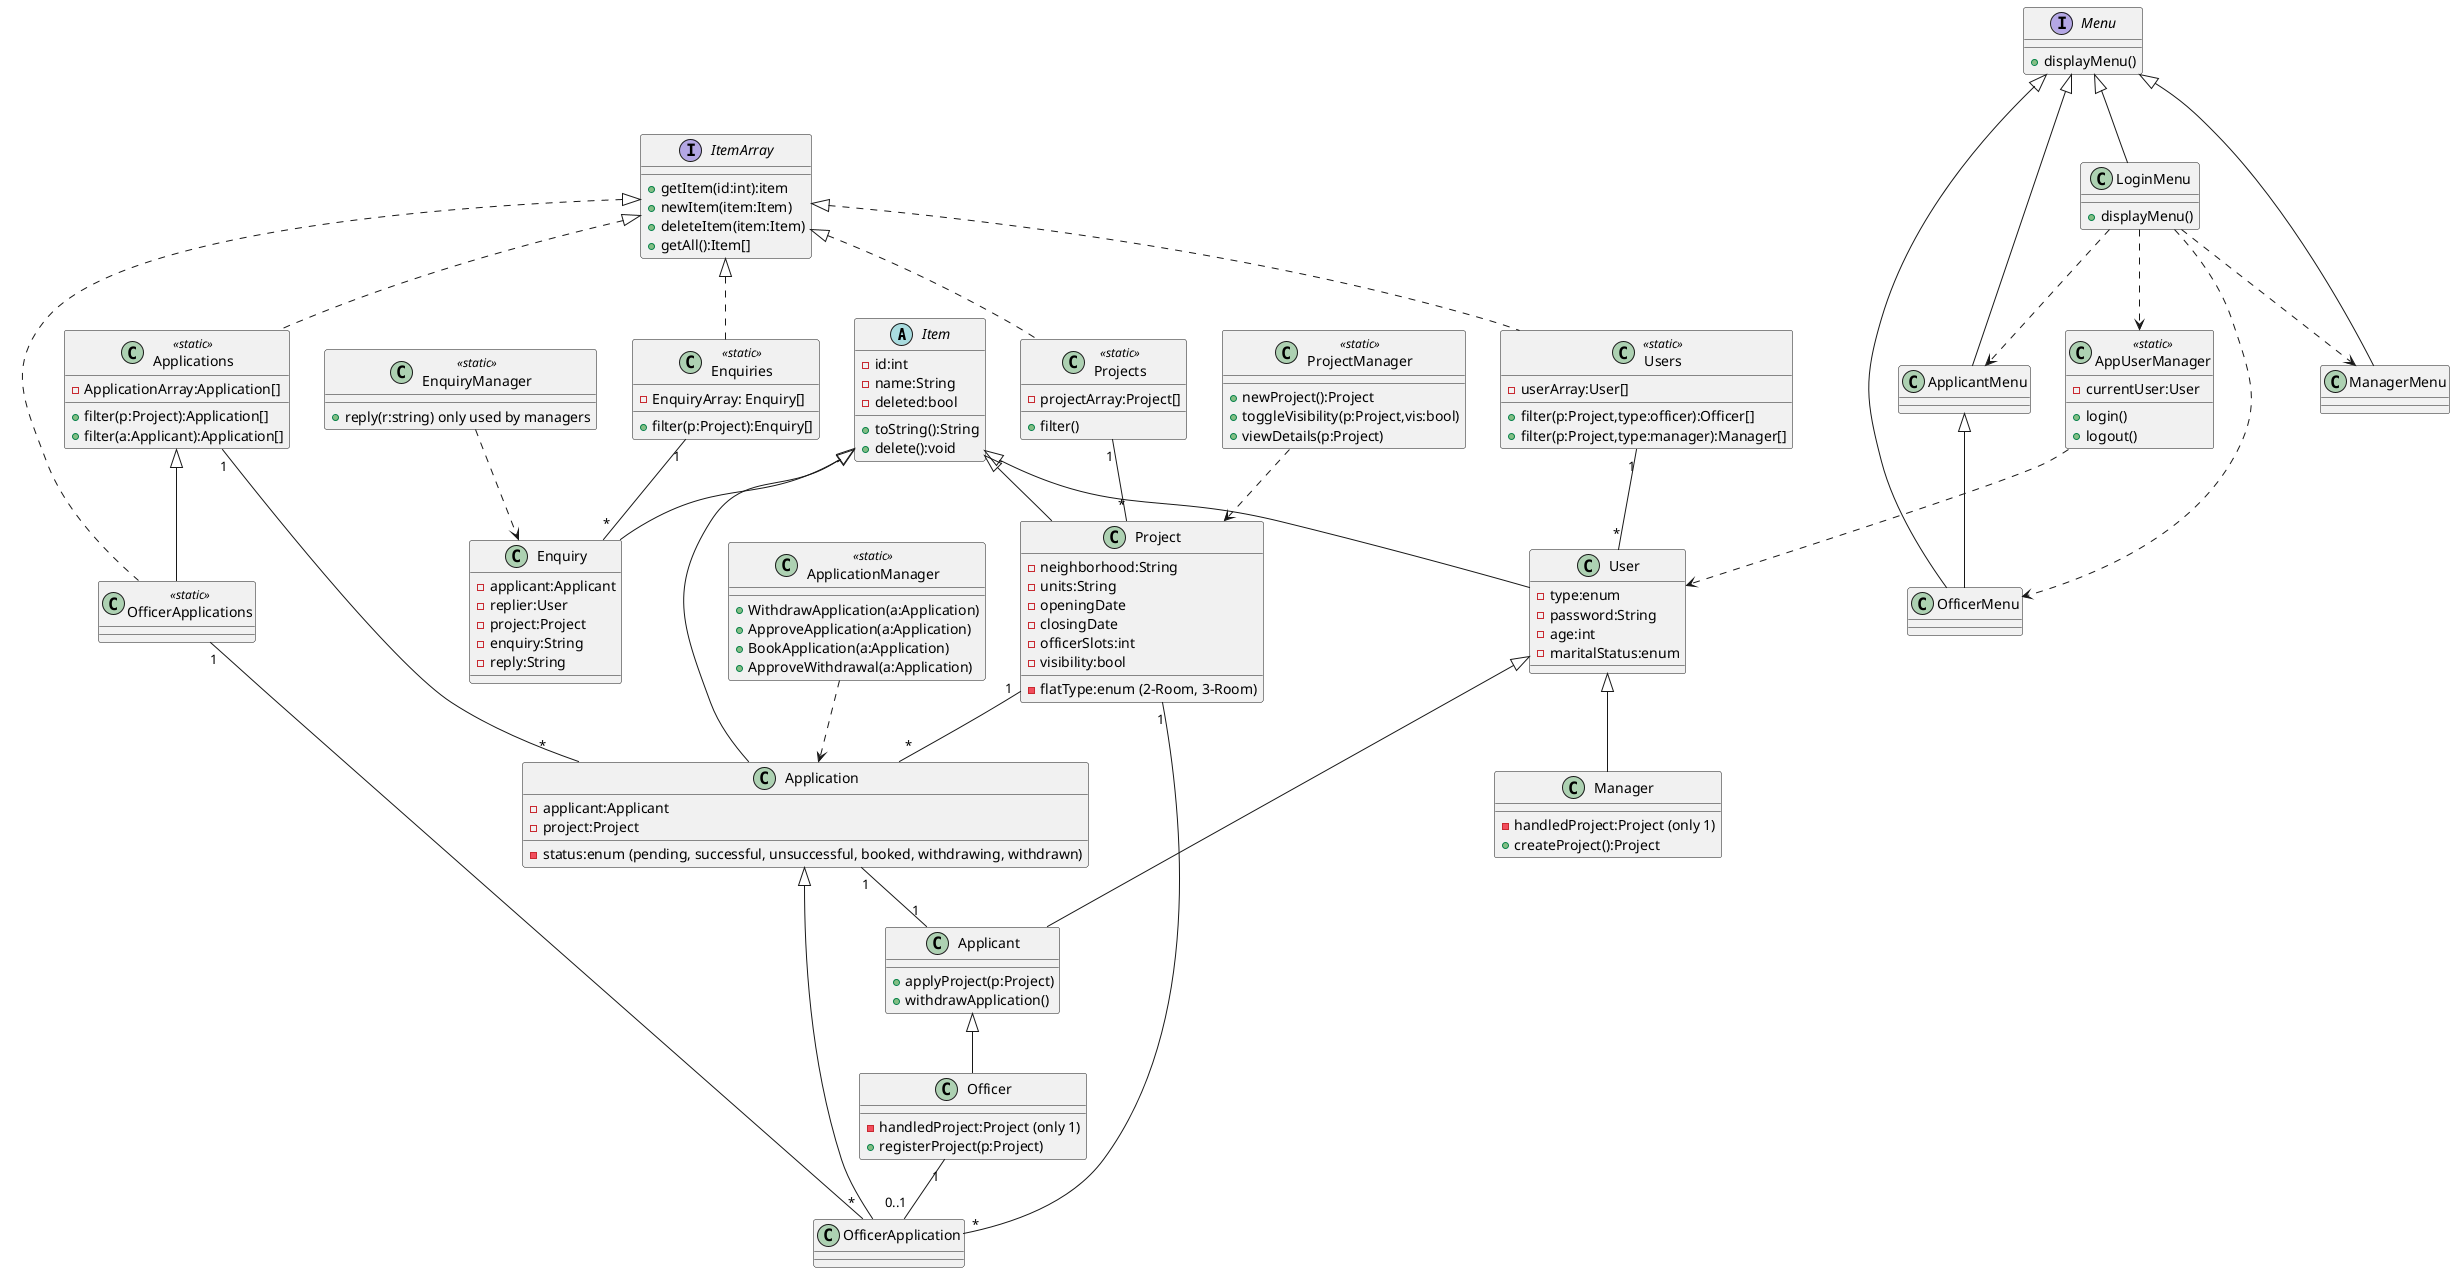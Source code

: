 @startuml EntityClassDiagram
abstract Item {
    -id:int
    -name:String
    -deleted:bool
    +toString():String
    +delete():void
}

interface ItemArray{
    +getItem(id:int):item
    +newItem(item:Item)
    +deleteItem(item:Item)
    +getAll():Item[]
}

'Project Items
class Project extends Item {
    -neighborhood:String
    -flatType:enum (2-Room, 3-Room)
    -units:String
    -openingDate
    -closingDate
    -officerSlots:int
    -visibility:bool
}

class Application extends Item {
    -applicant:Applicant
    -project:Project
    -status:enum (pending, successful, unsuccessful, booked, withdrawing, withdrawn)
}
Application "1" -- "1" Applicant
Project "1" -- "*" Application

class OfficerApplication extends Application
Officer "1" -- "0..1" OfficerApplication
Project "1" -- "*" OfficerApplication

class Enquiry extends Item {
    -applicant:Applicant
    -replier:User
    -project:Project
    -enquiry:String
    -reply:String
}

'Users
class User extends Item{
    -type:enum
    -password:String
    -age:int
    -maritalStatus:enum
}

class Applicant extends User {
    +applyProject(p:Project)
    +withdrawApplication()
}

class Officer extends Applicant {
    -handledProject:Project (only 1)
    +registerProject(p:Project)
}

class Manager extends User {
    -handledProject:Project (only 1)
    +createProject():Project
}

'GUI Interfaces 
interface Menu {
    +displayMenu()
}
class ApplicantMenu extends Menu
class ManagerMenu extends Menu
class OfficerMenu extends Menu
class LoginMenu extends Menu {
    +displayMenu()
    'after login, we call one of the 3 menus based on the  enum 
}
LoginMenu ..> AppUserManager
LoginMenu ..> ApplicantMenu
LoginMenu ..> OfficerMenu
LoginMenu ..> ManagerMenu

'Arrays
class Users <<static>> implements ItemArray {
    -userArray:User[]
    +filter(p:Project,type:officer):Officer[]
    +filter(p:Project,type:manager):Manager[]
}
Users "1" -- "*" User

class Projects <<static>> implements ItemArray {
    -projectArray:Project[]
    +filter()
}
Projects "1" -- "*" Project

class Applications <<static>> implements ItemArray {
    -ApplicationArray:Application[]
    +filter(p:Project):Application[]
    +filter(a:Applicant):Application[]
}
Applications "1" -- "*" Application

class OfficerApplications <<static>> extends Applications implements ItemArray 
OfficerApplications "1" -- "*" OfficerApplication

class Enquiries <<static>> implements ItemArray {
    -EnquiryArray: Enquiry[]
    +filter(p:Project):Enquiry[]
}
Enquiries "1" -- "*" Enquiry

'Managers
class ApplicationManager <<static>> {
    +WithdrawApplication(a:Application)
    +ApproveApplication(a:Application)
    +BookApplication(a:Application)
    +ApproveWithdrawal(a:Application)
}
ApplicationManager ..> Application

class ProjectManager <<static>> {
    +newProject():Project
    +toggleVisibility(p:Project,vis:bool)
    +viewDetails(p:Project)
}
ProjectManager ..> Project

class EnquiryManager <<static>> {
    +reply(r:string) only used by managers
}
EnquiryManager ..> Enquiry

class AppUserManager <<static>> {
    -currentUser:User
    +login()
    +logout()
}
AppUserManager ..> User


' not sure about this one
class OfficerMenu extends ApplicantMenu 


@enduml